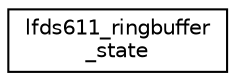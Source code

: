 digraph "Graphical Class Hierarchy"
{
 // LATEX_PDF_SIZE
  edge [fontname="Helvetica",fontsize="10",labelfontname="Helvetica",labelfontsize="10"];
  node [fontname="Helvetica",fontsize="10",shape=record];
  rankdir="LR";
  Node0 [label="lfds611_ringbuffer\l_state",height=0.2,width=0.4,color="black", fillcolor="white", style="filled",URL="$structlfds611__ringbuffer__state.html",tooltip=" "];
}
